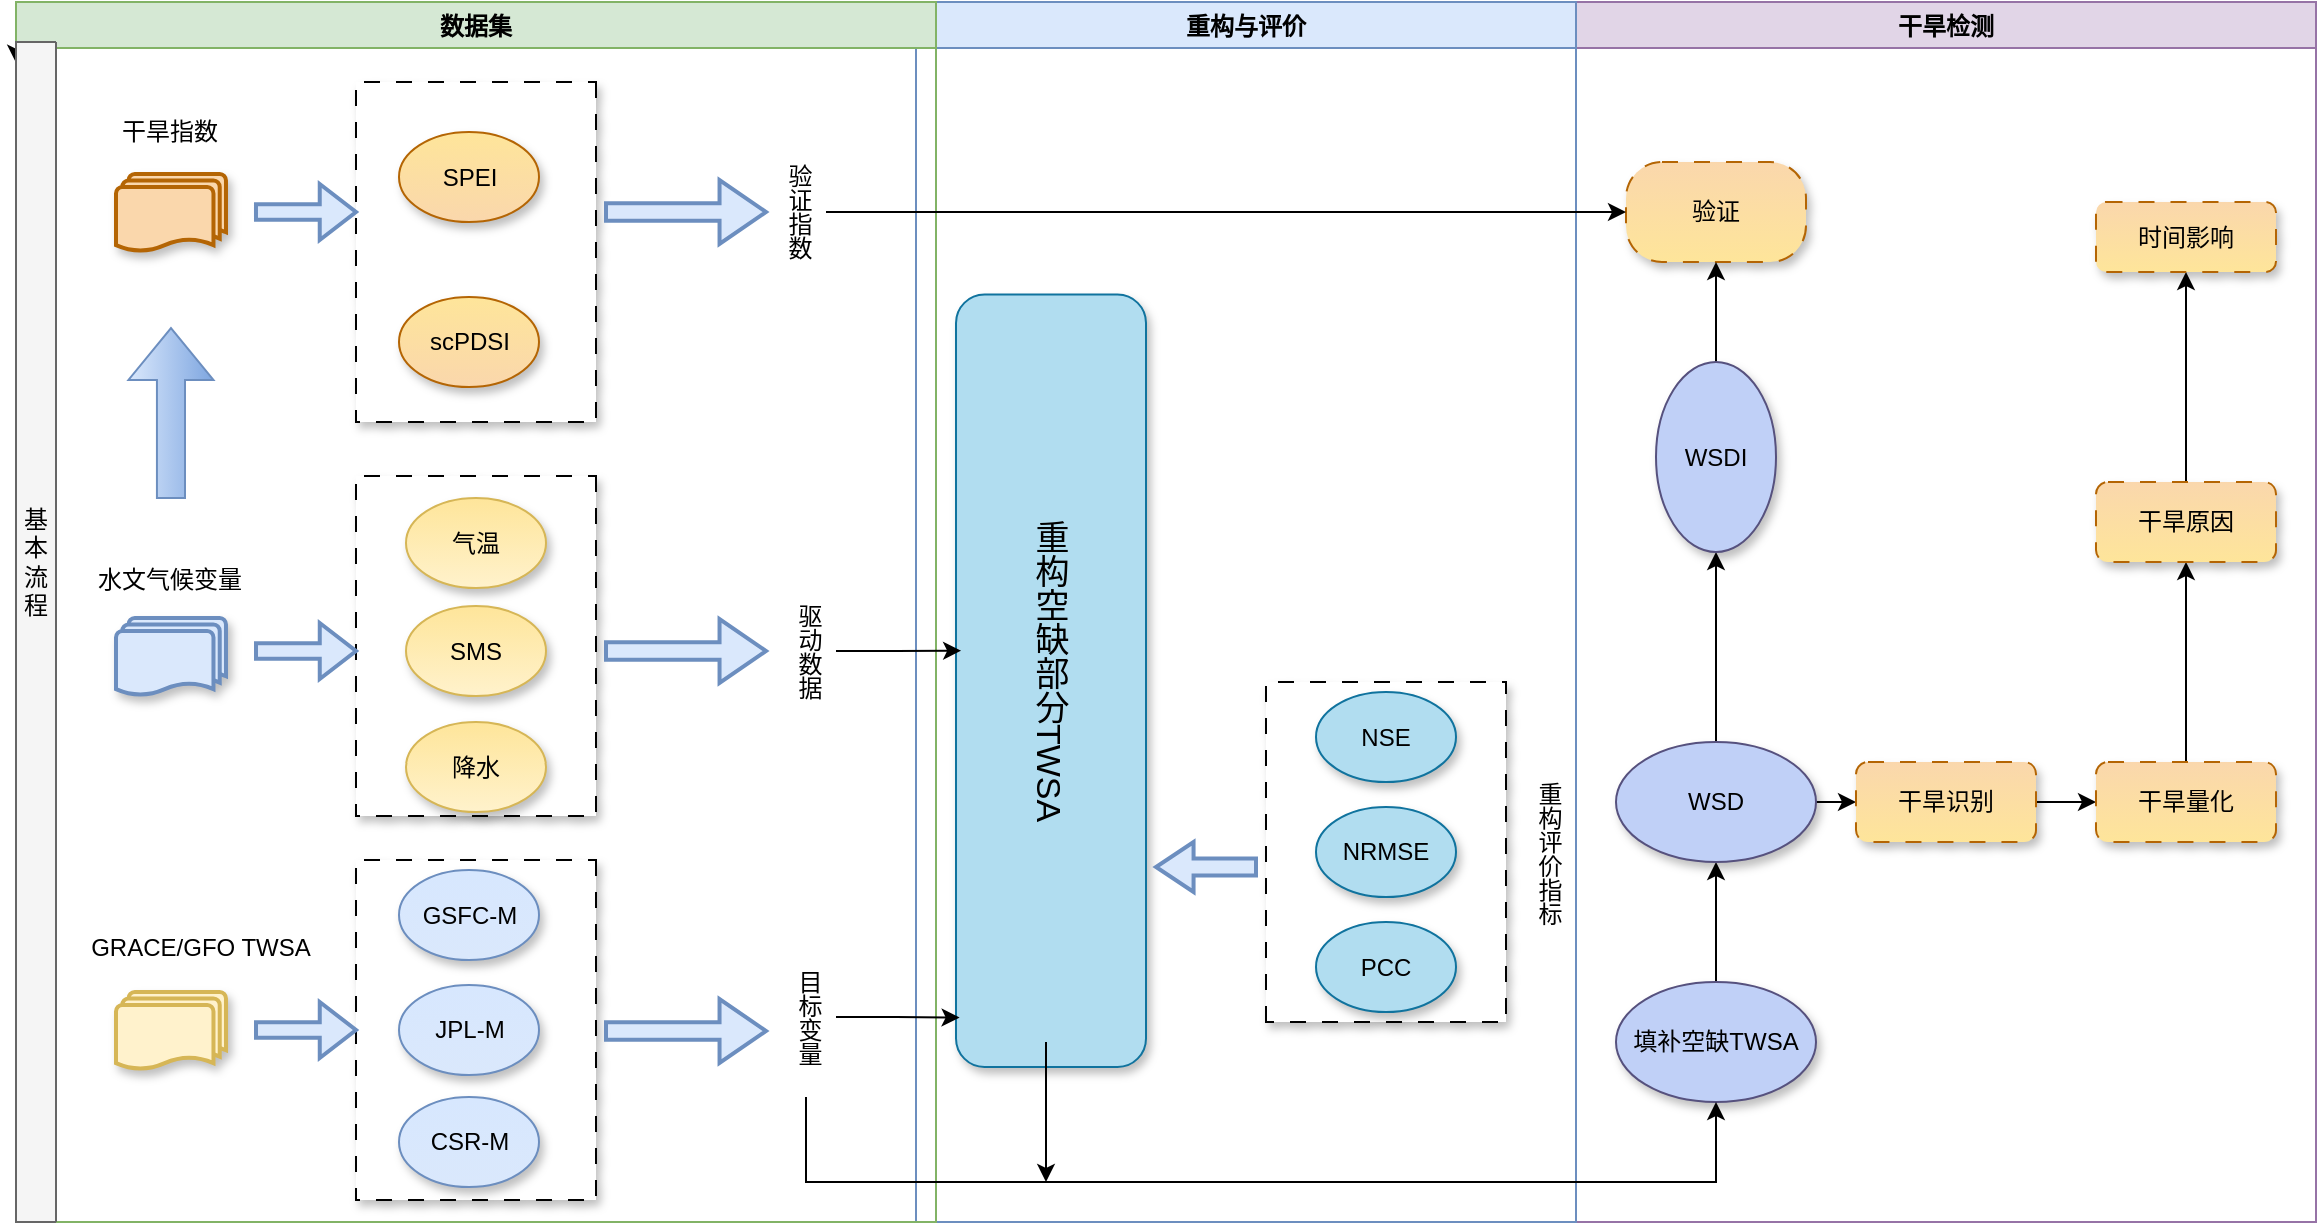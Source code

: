 <mxfile version="24.5.4" type="github">
  <diagram name="第 1 页" id="tr9MtNZkAbBFNGbyeL2_">
    <mxGraphModel dx="1297" dy="844" grid="1" gridSize="10" guides="1" tooltips="1" connect="1" arrows="1" fold="1" page="1" pageScale="1" pageWidth="800" pageHeight="1280" math="0" shadow="0">
      <root>
        <mxCell id="0" />
        <mxCell id="1" parent="0" />
        <mxCell id="ZyRGpIHOSIbv2tQFG93P-1" value="干旱检测" style="swimlane;fillColor=#e1d5e7;strokeColor=#9673a6;" parent="1" vertex="1">
          <mxGeometry x="950" y="360" width="370" height="610" as="geometry" />
        </mxCell>
        <mxCell id="ZyRGpIHOSIbv2tQFG93P-2" value="验证" style="rounded=1;whiteSpace=wrap;html=1;arcSize=36;shadow=1;dashed=1;dashPattern=8 8;strokeColor=#b46504;align=center;verticalAlign=middle;fontFamily=Helvetica;fontSize=12;fontColor=default;fontStyle=0;fillColor=#fad7ac;gradientColor=#fee59a;direction=east;" parent="ZyRGpIHOSIbv2tQFG93P-1" vertex="1">
          <mxGeometry x="25" y="80" width="90" height="50" as="geometry" />
        </mxCell>
        <mxCell id="ZyRGpIHOSIbv2tQFG93P-78" style="edgeStyle=orthogonalEdgeStyle;rounded=0;orthogonalLoop=1;jettySize=auto;html=1;exitX=0.5;exitY=0;exitDx=0;exitDy=0;entryX=0.5;entryY=1;entryDx=0;entryDy=0;" parent="ZyRGpIHOSIbv2tQFG93P-1" source="ZyRGpIHOSIbv2tQFG93P-3" target="ZyRGpIHOSIbv2tQFG93P-6" edge="1">
          <mxGeometry relative="1" as="geometry" />
        </mxCell>
        <mxCell id="ZyRGpIHOSIbv2tQFG93P-3" value="填补空缺TWSA" style="ellipse;whiteSpace=wrap;html=1;fillColor=#c0d0f7;strokeColor=#56517e;align=center;verticalAlign=middle;fontFamily=Helvetica;fontSize=12;shadow=1;fontStyle=0;fontColor=default;direction=east;" parent="ZyRGpIHOSIbv2tQFG93P-1" vertex="1">
          <mxGeometry x="20" y="490" width="100" height="60" as="geometry" />
        </mxCell>
        <mxCell id="ZyRGpIHOSIbv2tQFG93P-4" value="" style="edgeStyle=orthogonalEdgeStyle;rounded=0;orthogonalLoop=1;jettySize=auto;html=1;entryX=0;entryY=0.5;entryDx=0;entryDy=0;" parent="ZyRGpIHOSIbv2tQFG93P-1" source="ZyRGpIHOSIbv2tQFG93P-6" target="ZyRGpIHOSIbv2tQFG93P-8" edge="1">
          <mxGeometry relative="1" as="geometry">
            <mxPoint x="70" y="260" as="targetPoint" />
          </mxGeometry>
        </mxCell>
        <mxCell id="ZyRGpIHOSIbv2tQFG93P-81" style="edgeStyle=orthogonalEdgeStyle;rounded=0;orthogonalLoop=1;jettySize=auto;html=1;exitX=1;exitY=0.5;exitDx=0;exitDy=0;entryX=0;entryY=0.5;entryDx=0;entryDy=0;" parent="ZyRGpIHOSIbv2tQFG93P-1" source="ZyRGpIHOSIbv2tQFG93P-6" target="ZyRGpIHOSIbv2tQFG93P-11" edge="1">
          <mxGeometry relative="1" as="geometry" />
        </mxCell>
        <mxCell id="ZyRGpIHOSIbv2tQFG93P-6" value="WSD" style="ellipse;whiteSpace=wrap;html=1;fillColor=#c0d0f7;strokeColor=#56517e;align=center;verticalAlign=middle;fontFamily=Helvetica;fontSize=12;shadow=1;fontColor=default;fontStyle=0;direction=east;" parent="ZyRGpIHOSIbv2tQFG93P-1" vertex="1">
          <mxGeometry x="20" y="370" width="100" height="60" as="geometry" />
        </mxCell>
        <mxCell id="ZyRGpIHOSIbv2tQFG93P-7" style="edgeStyle=orthogonalEdgeStyle;rounded=0;orthogonalLoop=1;jettySize=auto;html=1;exitX=1;exitY=0.5;exitDx=0;exitDy=0;" parent="ZyRGpIHOSIbv2tQFG93P-1" source="ZyRGpIHOSIbv2tQFG93P-8" target="ZyRGpIHOSIbv2tQFG93P-2" edge="1">
          <mxGeometry relative="1" as="geometry">
            <mxPoint x="69.667" y="160" as="targetPoint" />
          </mxGeometry>
        </mxCell>
        <mxCell id="ZyRGpIHOSIbv2tQFG93P-8" value="WSDI" style="ellipse;whiteSpace=wrap;html=1;fillColor=#c0d0f7;strokeColor=#56517e;align=center;verticalAlign=middle;fontFamily=Helvetica;fontSize=12;shadow=1;fontColor=default;fontStyle=0;direction=north;" parent="ZyRGpIHOSIbv2tQFG93P-1" vertex="1">
          <mxGeometry x="40" y="180" width="60" height="95" as="geometry" />
        </mxCell>
        <mxCell id="ZyRGpIHOSIbv2tQFG93P-82" style="edgeStyle=orthogonalEdgeStyle;rounded=0;orthogonalLoop=1;jettySize=auto;html=1;exitX=1;exitY=0.5;exitDx=0;exitDy=0;entryX=0;entryY=0.5;entryDx=0;entryDy=0;" parent="ZyRGpIHOSIbv2tQFG93P-1" source="ZyRGpIHOSIbv2tQFG93P-11" target="ZyRGpIHOSIbv2tQFG93P-13" edge="1">
          <mxGeometry relative="1" as="geometry" />
        </mxCell>
        <mxCell id="ZyRGpIHOSIbv2tQFG93P-11" value="干旱识别" style="rounded=1;whiteSpace=wrap;html=1;fillColor=#fad7ac;strokeColor=#b46504;shadow=1;fontStyle=0;dashed=1;dashPattern=8 8;align=center;verticalAlign=middle;fontFamily=Helvetica;fontSize=12;fontColor=default;gradientColor=#fee59a;direction=east;" parent="ZyRGpIHOSIbv2tQFG93P-1" vertex="1">
          <mxGeometry x="140" y="380" width="90" height="40" as="geometry" />
        </mxCell>
        <mxCell id="ZyRGpIHOSIbv2tQFG93P-12" style="edgeStyle=orthogonalEdgeStyle;rounded=0;orthogonalLoop=1;jettySize=auto;html=1;exitX=0.5;exitY=0;exitDx=0;exitDy=0;entryX=0.5;entryY=1;entryDx=0;entryDy=0;" parent="ZyRGpIHOSIbv2tQFG93P-1" source="ZyRGpIHOSIbv2tQFG93P-13" target="ZyRGpIHOSIbv2tQFG93P-15" edge="1">
          <mxGeometry relative="1" as="geometry" />
        </mxCell>
        <mxCell id="ZyRGpIHOSIbv2tQFG93P-13" value="干旱量化" style="rounded=1;whiteSpace=wrap;html=1;fillColor=#fad7ac;strokeColor=#b46504;shadow=1;fontStyle=0;dashed=1;align=center;verticalAlign=middle;fontFamily=Helvetica;fontSize=12;fontColor=default;gradientColor=#fee59a;dashPattern=8 8;direction=east;" parent="ZyRGpIHOSIbv2tQFG93P-1" vertex="1">
          <mxGeometry x="260" y="380" width="90" height="40" as="geometry" />
        </mxCell>
        <mxCell id="ZyRGpIHOSIbv2tQFG93P-14" style="edgeStyle=orthogonalEdgeStyle;rounded=0;orthogonalLoop=1;jettySize=auto;html=1;exitX=0.5;exitY=0;exitDx=0;exitDy=0;entryX=0.5;entryY=1;entryDx=0;entryDy=0;" parent="ZyRGpIHOSIbv2tQFG93P-1" source="ZyRGpIHOSIbv2tQFG93P-15" target="ZyRGpIHOSIbv2tQFG93P-16" edge="1">
          <mxGeometry relative="1" as="geometry" />
        </mxCell>
        <mxCell id="ZyRGpIHOSIbv2tQFG93P-15" value="干旱原因" style="rounded=1;whiteSpace=wrap;html=1;fillColor=#fad7ac;strokeColor=#b46504;shadow=1;fontStyle=0;dashed=1;gradientColor=#fee59a;dashPattern=8 8;direction=east;" parent="ZyRGpIHOSIbv2tQFG93P-1" vertex="1">
          <mxGeometry x="260" y="240" width="90" height="40" as="geometry" />
        </mxCell>
        <mxCell id="ZyRGpIHOSIbv2tQFG93P-16" value="时间影响" style="rounded=1;whiteSpace=wrap;html=1;fillColor=#fad7ac;strokeColor=#b46504;shadow=1;fontStyle=0;dashed=1;gradientColor=#fee59a;dashPattern=8 8;direction=east;" parent="ZyRGpIHOSIbv2tQFG93P-1" vertex="1">
          <mxGeometry x="260" y="100" width="90" height="35" as="geometry" />
        </mxCell>
        <mxCell id="ZyRGpIHOSIbv2tQFG93P-17" value="重构与评价" style="swimlane;fillColor=#dae8fc;strokeColor=#6c8ebf;" parent="1" vertex="1">
          <mxGeometry x="620" y="360" width="330" height="610" as="geometry" />
        </mxCell>
        <mxCell id="ZyRGpIHOSIbv2tQFG93P-18" value="" style="rounded=1;whiteSpace=wrap;html=1;shadow=1;glass=0;fillColor=#b1ddf0;strokeColor=#10739e;rotation=-90;" parent="ZyRGpIHOSIbv2tQFG93P-17" vertex="1">
          <mxGeometry x="-125.62" y="291.88" width="386.25" height="95" as="geometry" />
        </mxCell>
        <mxCell id="ZyRGpIHOSIbv2tQFG93P-19" value="重构空缺部分TWSA" style="text;strokeColor=none;align=center;fillColor=none;html=1;verticalAlign=middle;whiteSpace=wrap;rounded=0;textDirection=vertical-lr;fontSize=17;fontFamily=Helvetica;" parent="ZyRGpIHOSIbv2tQFG93P-17" vertex="1">
          <mxGeometry x="30" y="150" width="70" height="370" as="geometry" />
        </mxCell>
        <mxCell id="ZyRGpIHOSIbv2tQFG93P-20" value="" style="rounded=0;whiteSpace=wrap;html=1;arcSize=15;glass=0;dashed=1;dashPattern=8 8;shadow=1;rotation=-90;" parent="ZyRGpIHOSIbv2tQFG93P-17" vertex="1">
          <mxGeometry x="150" y="365" width="170" height="120" as="geometry" />
        </mxCell>
        <mxCell id="ZyRGpIHOSIbv2tQFG93P-21" value="" style="verticalLabelPosition=bottom;verticalAlign=top;html=1;strokeWidth=2;shape=mxgraph.arrows2.arrow;dy=0.66;dx=18.78;notch=0;fillColor=#dae8fc;strokeColor=#6c8ebf;rotation=-180;" parent="ZyRGpIHOSIbv2tQFG93P-17" vertex="1">
          <mxGeometry x="120" y="420" width="50" height="25" as="geometry" />
        </mxCell>
        <mxCell id="ZyRGpIHOSIbv2tQFG93P-22" value="NSE" style="ellipse;whiteSpace=wrap;html=1;fillColor=#b1ddf0;strokeColor=#10739e;shadow=1;align=center;verticalAlign=middle;fontFamily=Helvetica;fontSize=12;direction=west;" parent="ZyRGpIHOSIbv2tQFG93P-17" vertex="1">
          <mxGeometry x="200" y="345" width="70" height="45" as="geometry" />
        </mxCell>
        <mxCell id="ZyRGpIHOSIbv2tQFG93P-23" value="PCC" style="ellipse;whiteSpace=wrap;html=1;fillColor=#b1ddf0;strokeColor=#10739e;align=center;verticalAlign=middle;fontFamily=Helvetica;fontSize=12;shadow=1;direction=west;" parent="ZyRGpIHOSIbv2tQFG93P-17" vertex="1">
          <mxGeometry x="200" y="460" width="70" height="45" as="geometry" />
        </mxCell>
        <mxCell id="ZyRGpIHOSIbv2tQFG93P-24" value="NRMSE" style="ellipse;whiteSpace=wrap;html=1;fillColor=#b1ddf0;strokeColor=#10739e;align=center;verticalAlign=middle;fontFamily=Helvetica;fontSize=12;shadow=1;direction=west;" parent="ZyRGpIHOSIbv2tQFG93P-17" vertex="1">
          <mxGeometry x="200" y="402.5" width="70" height="45" as="geometry" />
        </mxCell>
        <mxCell id="ZyRGpIHOSIbv2tQFG93P-25" value="重构评价指标" style="text;html=1;align=center;verticalAlign=middle;whiteSpace=wrap;rounded=0;rotation=0;direction=south;textDirection=vertical-lr;" parent="ZyRGpIHOSIbv2tQFG93P-17" vertex="1">
          <mxGeometry x="300" y="362.5" width="30" height="125" as="geometry" />
        </mxCell>
        <mxCell id="ZyRGpIHOSIbv2tQFG93P-27" value="数据集" style="swimlane;fillColor=#d5e8d4;strokeColor=#82b366;" parent="1" vertex="1">
          <mxGeometry x="170" y="360" width="460" height="610" as="geometry" />
        </mxCell>
        <mxCell id="ZyRGpIHOSIbv2tQFG93P-28" value="&lt;span style=&quot;font-weight: 700; text-wrap: nowrap;&quot;&gt;基本流程&lt;/span&gt;" style="text;strokeColor=none;align=center;fillColor=none;html=1;verticalAlign=middle;whiteSpace=wrap;rounded=0;textDirection=vertical-lr;" parent="ZyRGpIHOSIbv2tQFG93P-27" vertex="1">
          <mxGeometry y="160" width="20" height="60" as="geometry" />
        </mxCell>
        <mxCell id="ZyRGpIHOSIbv2tQFG93P-29" style="edgeStyle=orthogonalEdgeStyle;rounded=0;orthogonalLoop=1;jettySize=auto;html=1;exitX=1;exitY=0.5;exitDx=0;exitDy=0;" parent="ZyRGpIHOSIbv2tQFG93P-27" source="ZyRGpIHOSIbv2tQFG93P-30" edge="1">
          <mxGeometry relative="1" as="geometry">
            <mxPoint y="30.333" as="targetPoint" />
          </mxGeometry>
        </mxCell>
        <mxCell id="ZyRGpIHOSIbv2tQFG93P-30" value="" style="swimlane;direction=north;verticalAlign=top;fillColor=#f5f5f5;fontColor=#333333;strokeColor=#666666;" parent="ZyRGpIHOSIbv2tQFG93P-27" vertex="1">
          <mxGeometry y="20" width="20" height="590" as="geometry" />
        </mxCell>
        <mxCell id="ZyRGpIHOSIbv2tQFG93P-31" value="基本流程" style="text;strokeColor=none;align=center;fillColor=none;html=1;verticalAlign=middle;whiteSpace=wrap;rounded=0;" parent="ZyRGpIHOSIbv2tQFG93P-30" vertex="1">
          <mxGeometry y="205" width="20" height="110" as="geometry" />
        </mxCell>
        <mxCell id="ZyRGpIHOSIbv2tQFG93P-33" value="水文气候变量" style="text;html=1;align=center;verticalAlign=middle;whiteSpace=wrap;rounded=0;direction=south;" parent="ZyRGpIHOSIbv2tQFG93P-27" vertex="1">
          <mxGeometry x="32.49" y="269.5" width="90" height="38.5" as="geometry" />
        </mxCell>
        <mxCell id="ZyRGpIHOSIbv2tQFG93P-35" value="干旱指数" style="text;html=1;align=center;verticalAlign=middle;whiteSpace=wrap;rounded=0;direction=south;" parent="ZyRGpIHOSIbv2tQFG93P-27" vertex="1">
          <mxGeometry x="47.49" y="50" width="60" height="30" as="geometry" />
        </mxCell>
        <mxCell id="ZyRGpIHOSIbv2tQFG93P-37" value="GRACE&lt;span style=&quot;background-color: initial;&quot;&gt;/GFO TWSA&lt;/span&gt;" style="text;strokeColor=none;align=center;fillColor=none;html=1;verticalAlign=middle;whiteSpace=wrap;rounded=0;" parent="ZyRGpIHOSIbv2tQFG93P-27" vertex="1">
          <mxGeometry x="20" y="445" width="145" height="55" as="geometry" />
        </mxCell>
        <mxCell id="ZyRGpIHOSIbv2tQFG93P-38" value="" style="rounded=0;whiteSpace=wrap;html=1;arcSize=15;glass=0;dashed=1;dashPattern=8 8;shadow=1;direction=south;" parent="ZyRGpIHOSIbv2tQFG93P-27" vertex="1">
          <mxGeometry x="170.005" y="429" width="120" height="170" as="geometry" />
        </mxCell>
        <mxCell id="ZyRGpIHOSIbv2tQFG93P-39" value="CSR-M" style="ellipse;whiteSpace=wrap;html=1;fillColor=#dae8fc;gradientColor=#d7e7fe;strokeColor=#6c8ebf;align=center;verticalAlign=middle;fontFamily=Helvetica;fontSize=12;fontColor=default;shadow=1;direction=west;" parent="ZyRGpIHOSIbv2tQFG93P-27" vertex="1">
          <mxGeometry x="191.5" y="547.5" width="70" height="45" as="geometry" />
        </mxCell>
        <mxCell id="ZyRGpIHOSIbv2tQFG93P-40" value="GSFC-M" style="ellipse;whiteSpace=wrap;html=1;fillColor=#dae8fc;gradientColor=#d7e7fe;strokeColor=#6c8ebf;shadow=1;direction=west;" parent="ZyRGpIHOSIbv2tQFG93P-27" vertex="1">
          <mxGeometry x="191.5" y="434" width="70" height="45" as="geometry" />
        </mxCell>
        <mxCell id="ZyRGpIHOSIbv2tQFG93P-41" value="JPL-M" style="ellipse;whiteSpace=wrap;html=1;gradientColor=#d7e7fe;fillColor=#dae8fc;strokeColor=#6c8ebf;align=center;verticalAlign=middle;fontFamily=Helvetica;fontSize=12;fontColor=default;shadow=1;direction=west;" parent="ZyRGpIHOSIbv2tQFG93P-27" vertex="1">
          <mxGeometry x="191.5" y="491.5" width="70" height="45" as="geometry" />
        </mxCell>
        <mxCell id="ZyRGpIHOSIbv2tQFG93P-42" value="" style="rounded=0;whiteSpace=wrap;html=1;arcSize=15;glass=0;dashed=1;dashPattern=8 8;shadow=1;direction=south;" parent="ZyRGpIHOSIbv2tQFG93P-27" vertex="1">
          <mxGeometry x="170" y="40" width="120" height="170" as="geometry" />
        </mxCell>
        <mxCell id="ZyRGpIHOSIbv2tQFG93P-43" value="scPDSI" style="ellipse;whiteSpace=wrap;html=1;fillColor=#fad7ac;gradientColor=#fee59a;strokeColor=#b46504;align=center;verticalAlign=middle;fontFamily=Helvetica;fontSize=12;shadow=1;fontColor=default;direction=west;" parent="ZyRGpIHOSIbv2tQFG93P-27" vertex="1">
          <mxGeometry x="191.5" y="147.5" width="70" height="45" as="geometry" />
        </mxCell>
        <mxCell id="ZyRGpIHOSIbv2tQFG93P-44" value="SPEI" style="ellipse;whiteSpace=wrap;html=1;gradientColor=#fee59a;fillColor=#fad7ac;strokeColor=#b46504;align=center;verticalAlign=middle;fontFamily=Helvetica;fontSize=12;fontColor=default;shadow=1;direction=west;" parent="ZyRGpIHOSIbv2tQFG93P-27" vertex="1">
          <mxGeometry x="191.5" y="65" width="70" height="45" as="geometry" />
        </mxCell>
        <mxCell id="ZyRGpIHOSIbv2tQFG93P-47" value="" style="verticalLabelPosition=bottom;verticalAlign=top;html=1;strokeWidth=2;shape=mxgraph.arrows2.arrow;dy=0.72;dx=18.13;notch=0;fillColor=#dae8fc;strokeColor=#6c8ebf;" parent="ZyRGpIHOSIbv2tQFG93P-27" vertex="1">
          <mxGeometry x="120" y="500" width="50.01" height="28" as="geometry" />
        </mxCell>
        <mxCell id="ZyRGpIHOSIbv2tQFG93P-48" value="" style="rounded=0;whiteSpace=wrap;html=1;arcSize=15;glass=0;dashed=1;dashPattern=8 8;shadow=1;direction=south;" parent="ZyRGpIHOSIbv2tQFG93P-27" vertex="1">
          <mxGeometry x="170" y="237" width="120" height="170" as="geometry" />
        </mxCell>
        <mxCell id="ZyRGpIHOSIbv2tQFG93P-49" value="气温" style="ellipse;whiteSpace=wrap;html=1;fillColor=#fff2cc;gradientColor=#fee59a;strokeColor=#d6b656;shadow=1;align=center;verticalAlign=middle;fontFamily=Helvetica;fontSize=12;fontColor=default;direction=west;" parent="ZyRGpIHOSIbv2tQFG93P-27" vertex="1">
          <mxGeometry x="195" y="248" width="70" height="45" as="geometry" />
        </mxCell>
        <mxCell id="ZyRGpIHOSIbv2tQFG93P-50" value="SMS" style="ellipse;whiteSpace=wrap;html=1;gradientColor=#fee59a;fillColor=#fff2cc;strokeColor=#d6b656;align=center;verticalAlign=middle;fontFamily=Helvetica;fontSize=12;fontColor=default;shadow=1;direction=west;" parent="ZyRGpIHOSIbv2tQFG93P-27" vertex="1">
          <mxGeometry x="195" y="302" width="70" height="45" as="geometry" />
        </mxCell>
        <mxCell id="ZyRGpIHOSIbv2tQFG93P-51" value="降水" style="ellipse;whiteSpace=wrap;html=1;fillColor=#fff2cc;gradientColor=#fee59a;strokeColor=#d6b656;align=center;verticalAlign=middle;fontFamily=Helvetica;fontSize=12;shadow=1;fontColor=default;direction=west;" parent="ZyRGpIHOSIbv2tQFG93P-27" vertex="1">
          <mxGeometry x="195" y="360" width="70" height="45" as="geometry" />
        </mxCell>
        <mxCell id="ZyRGpIHOSIbv2tQFG93P-53" value="" style="verticalLabelPosition=bottom;verticalAlign=top;html=1;strokeWidth=2;shape=mxgraph.arrows2.arrow;dy=0.73;dx=23.23;notch=0;fillColor=#dae8fc;strokeColor=#6c8ebf;" parent="ZyRGpIHOSIbv2tQFG93P-27" vertex="1">
          <mxGeometry x="295" y="308.5" width="80" height="32" as="geometry" />
        </mxCell>
        <mxCell id="ZyRGpIHOSIbv2tQFG93P-55" value="目标变量" style="text;html=1;align=center;verticalAlign=middle;whiteSpace=wrap;rounded=0;direction=south;textDirection=vertical-lr;" parent="ZyRGpIHOSIbv2tQFG93P-27" vertex="1">
          <mxGeometry x="380" y="467.5" width="30" height="80" as="geometry" />
        </mxCell>
        <mxCell id="ZyRGpIHOSIbv2tQFG93P-57" value="驱动数据" style="text;html=1;align=center;verticalAlign=middle;whiteSpace=wrap;rounded=0;direction=south;textDirection=vertical-lr;" parent="ZyRGpIHOSIbv2tQFG93P-27" vertex="1">
          <mxGeometry x="380" y="283.5" width="30" height="82" as="geometry" />
        </mxCell>
        <mxCell id="ZyRGpIHOSIbv2tQFG93P-59" value="验证指数" style="text;html=1;align=center;verticalAlign=middle;whiteSpace=wrap;rounded=0;direction=south;textDirection=vertical-lr;" parent="ZyRGpIHOSIbv2tQFG93P-27" vertex="1">
          <mxGeometry x="375" y="65" width="30" height="80" as="geometry" />
        </mxCell>
        <mxCell id="ZyRGpIHOSIbv2tQFG93P-62" value="" style="html=1;shadow=0;dashed=0;align=center;verticalAlign=middle;shape=mxgraph.arrows2.arrow;dy=0.67;dx=25.97;direction=north;notch=0;fillColor=#dae8fc;strokeColor=#6c8ebf;gradientColor=#7ea6e0;" parent="ZyRGpIHOSIbv2tQFG93P-27" vertex="1">
          <mxGeometry x="56.23" y="163" width="42.51" height="85" as="geometry" />
        </mxCell>
        <mxCell id="ZyRGpIHOSIbv2tQFG93P-68" value="" style="strokeWidth=2;html=1;shape=mxgraph.flowchart.multi-document;whiteSpace=wrap;shadow=1;strokeColor=#d6b656;align=center;verticalAlign=middle;fontFamily=Helvetica;fontSize=12;fontColor=default;fillColor=#fff2cc;" parent="ZyRGpIHOSIbv2tQFG93P-27" vertex="1">
          <mxGeometry x="50" y="495" width="54.99" height="39" as="geometry" />
        </mxCell>
        <mxCell id="ZyRGpIHOSIbv2tQFG93P-69" value="" style="strokeWidth=2;html=1;shape=mxgraph.flowchart.multi-document;whiteSpace=wrap;shadow=1;strokeColor=#6c8ebf;align=center;verticalAlign=middle;fontFamily=Helvetica;fontSize=12;fontColor=default;fillColor=#dae8fc;" parent="ZyRGpIHOSIbv2tQFG93P-27" vertex="1">
          <mxGeometry x="50" y="308" width="54.99" height="39" as="geometry" />
        </mxCell>
        <mxCell id="ZyRGpIHOSIbv2tQFG93P-70" value="" style="verticalLabelPosition=bottom;verticalAlign=top;html=1;strokeWidth=2;shape=mxgraph.arrows2.arrow;dy=0.72;dx=18.13;notch=0;fillColor=#dae8fc;strokeColor=#6c8ebf;" parent="ZyRGpIHOSIbv2tQFG93P-27" vertex="1">
          <mxGeometry x="120" y="310.5" width="50.01" height="28" as="geometry" />
        </mxCell>
        <mxCell id="ZyRGpIHOSIbv2tQFG93P-71" value="" style="strokeWidth=2;html=1;shape=mxgraph.flowchart.multi-document;whiteSpace=wrap;shadow=1;strokeColor=#b46504;align=center;verticalAlign=middle;fontFamily=Helvetica;fontSize=12;fontColor=default;fillColor=#fad7ac;" parent="ZyRGpIHOSIbv2tQFG93P-27" vertex="1">
          <mxGeometry x="50.0" y="86" width="54.99" height="39" as="geometry" />
        </mxCell>
        <mxCell id="ZyRGpIHOSIbv2tQFG93P-73" value="" style="verticalLabelPosition=bottom;verticalAlign=top;html=1;strokeWidth=2;shape=mxgraph.arrows2.arrow;dy=0.72;dx=18.13;notch=0;fillColor=#dae8fc;strokeColor=#6c8ebf;" parent="ZyRGpIHOSIbv2tQFG93P-27" vertex="1">
          <mxGeometry x="119.99" y="91" width="50.01" height="28" as="geometry" />
        </mxCell>
        <mxCell id="ZyRGpIHOSIbv2tQFG93P-74" value="" style="verticalLabelPosition=bottom;verticalAlign=top;html=1;strokeWidth=2;shape=mxgraph.arrows2.arrow;dy=0.73;dx=23.23;notch=0;fillColor=#dae8fc;strokeColor=#6c8ebf;" parent="ZyRGpIHOSIbv2tQFG93P-27" vertex="1">
          <mxGeometry x="295" y="498.5" width="80" height="32" as="geometry" />
        </mxCell>
        <mxCell id="ZyRGpIHOSIbv2tQFG93P-75" value="" style="verticalLabelPosition=bottom;verticalAlign=top;html=1;strokeWidth=2;shape=mxgraph.arrows2.arrow;dy=0.73;dx=23.23;notch=0;fillColor=#dae8fc;strokeColor=#6c8ebf;" parent="ZyRGpIHOSIbv2tQFG93P-27" vertex="1">
          <mxGeometry x="295" y="89" width="80" height="32" as="geometry" />
        </mxCell>
        <mxCell id="ZyRGpIHOSIbv2tQFG93P-67" style="edgeStyle=orthogonalEdgeStyle;rounded=0;orthogonalLoop=1;jettySize=auto;html=1;exitX=0.5;exitY=1;exitDx=0;exitDy=0;" parent="1" source="ZyRGpIHOSIbv2tQFG93P-19" edge="1">
          <mxGeometry relative="1" as="geometry">
            <mxPoint x="685" y="950" as="targetPoint" />
          </mxGeometry>
        </mxCell>
        <mxCell id="ZyRGpIHOSIbv2tQFG93P-61" value="" style="edgeStyle=orthogonalEdgeStyle;rounded=0;orthogonalLoop=1;jettySize=auto;html=1;exitX=1;exitY=0.5;exitDx=0;exitDy=0;entryX=0.5;entryY=1;entryDx=0;entryDy=0;" parent="1" source="ZyRGpIHOSIbv2tQFG93P-55" target="ZyRGpIHOSIbv2tQFG93P-3" edge="1">
          <mxGeometry relative="1" as="geometry">
            <mxPoint x="540" y="918" as="sourcePoint" />
            <mxPoint x="1020" y="920" as="targetPoint" />
            <Array as="points">
              <mxPoint x="565" y="950" />
              <mxPoint x="1020" y="950" />
            </Array>
          </mxGeometry>
        </mxCell>
        <mxCell id="ZyRGpIHOSIbv2tQFG93P-83" style="edgeStyle=orthogonalEdgeStyle;rounded=0;orthogonalLoop=1;jettySize=auto;html=1;exitX=0.5;exitY=0;exitDx=0;exitDy=0;entryX=0;entryY=0.5;entryDx=0;entryDy=0;" parent="1" source="ZyRGpIHOSIbv2tQFG93P-59" target="ZyRGpIHOSIbv2tQFG93P-2" edge="1">
          <mxGeometry relative="1" as="geometry" />
        </mxCell>
        <mxCell id="ZyRGpIHOSIbv2tQFG93P-84" style="edgeStyle=orthogonalEdgeStyle;rounded=0;orthogonalLoop=1;jettySize=auto;html=1;exitX=0.5;exitY=0;exitDx=0;exitDy=0;entryX=0.539;entryY=0.027;entryDx=0;entryDy=0;entryPerimeter=0;" parent="1" source="ZyRGpIHOSIbv2tQFG93P-57" target="ZyRGpIHOSIbv2tQFG93P-18" edge="1">
          <mxGeometry relative="1" as="geometry" />
        </mxCell>
        <mxCell id="ZyRGpIHOSIbv2tQFG93P-86" style="edgeStyle=orthogonalEdgeStyle;rounded=0;orthogonalLoop=1;jettySize=auto;html=1;exitX=0.5;exitY=0;exitDx=0;exitDy=0;entryX=0.064;entryY=0.019;entryDx=0;entryDy=0;entryPerimeter=0;" parent="1" source="ZyRGpIHOSIbv2tQFG93P-55" target="ZyRGpIHOSIbv2tQFG93P-18" edge="1">
          <mxGeometry relative="1" as="geometry" />
        </mxCell>
      </root>
    </mxGraphModel>
  </diagram>
</mxfile>
